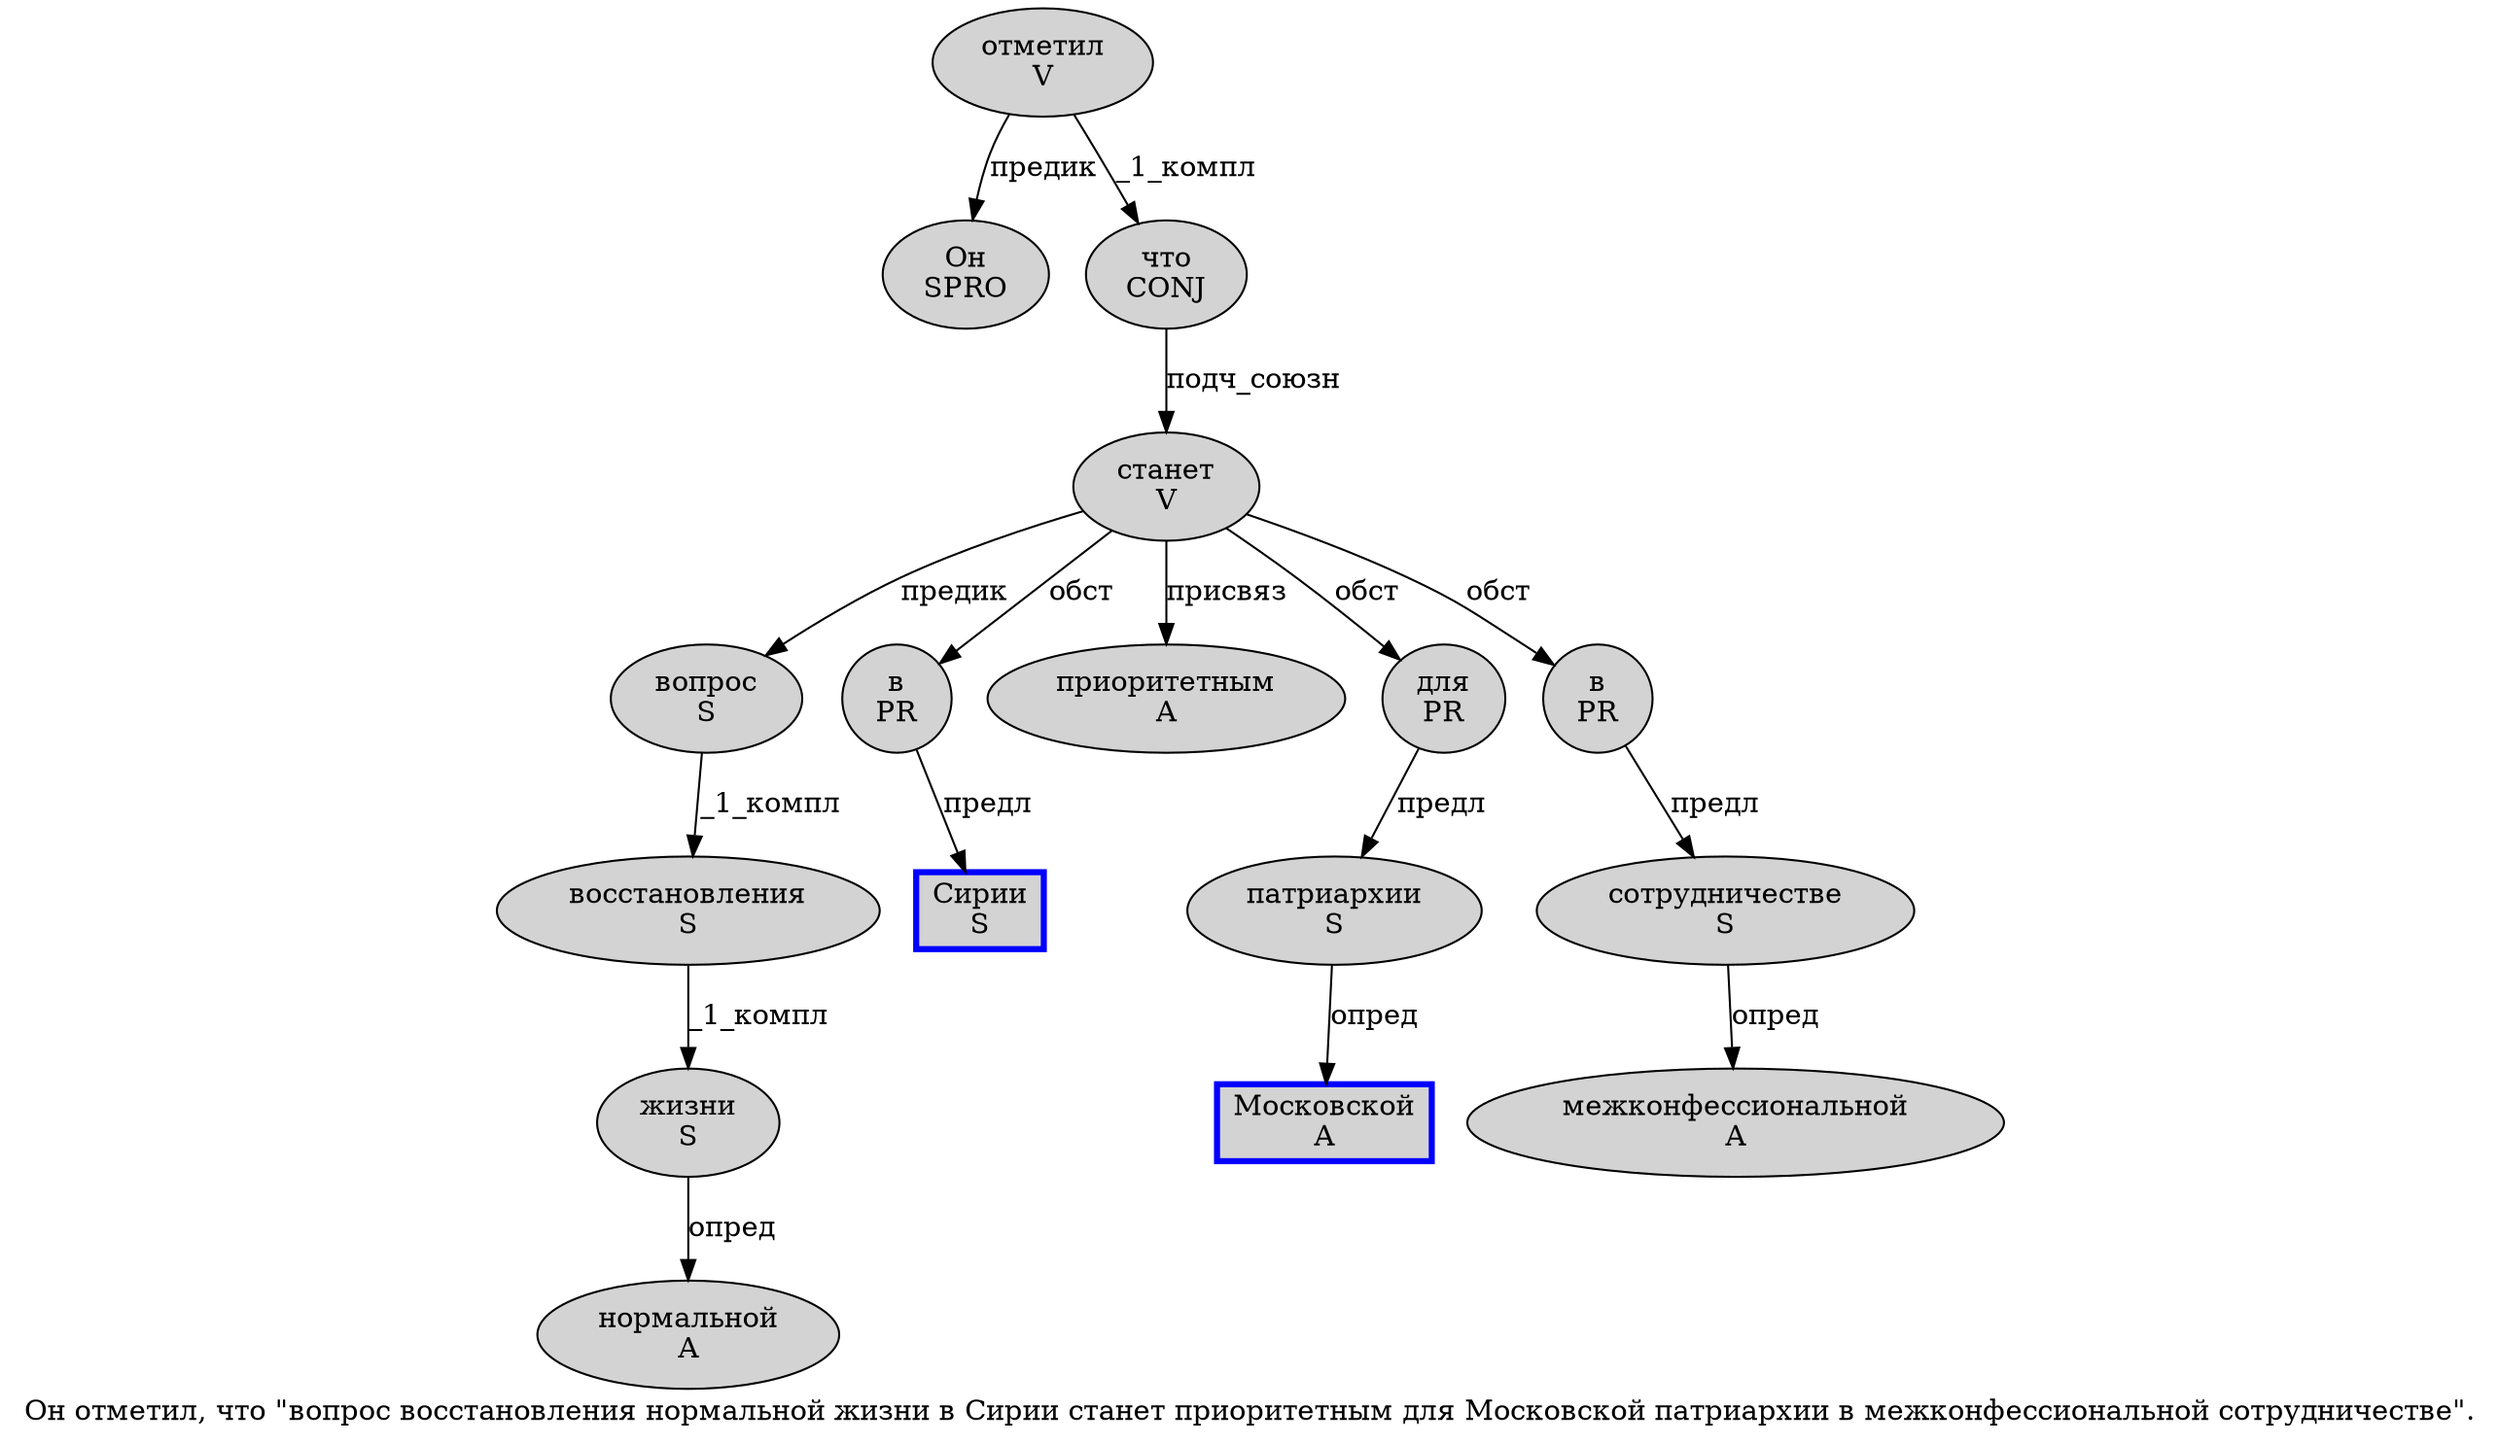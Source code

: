 digraph SENTENCE_492 {
	graph [label="Он отметил, что \"вопрос восстановления нормальной жизни в Сирии станет приоритетным для Московской патриархии в межконфессиональной сотрудничестве\"."]
	node [style=filled]
		0 [label="Он
SPRO" color="" fillcolor=lightgray penwidth=1 shape=ellipse]
		1 [label="отметил
V" color="" fillcolor=lightgray penwidth=1 shape=ellipse]
		3 [label="что
CONJ" color="" fillcolor=lightgray penwidth=1 shape=ellipse]
		5 [label="вопрос
S" color="" fillcolor=lightgray penwidth=1 shape=ellipse]
		6 [label="восстановления
S" color="" fillcolor=lightgray penwidth=1 shape=ellipse]
		7 [label="нормальной
A" color="" fillcolor=lightgray penwidth=1 shape=ellipse]
		8 [label="жизни
S" color="" fillcolor=lightgray penwidth=1 shape=ellipse]
		9 [label="в
PR" color="" fillcolor=lightgray penwidth=1 shape=ellipse]
		10 [label="Сирии
S" color=blue fillcolor=lightgray penwidth=3 shape=box]
		11 [label="станет
V" color="" fillcolor=lightgray penwidth=1 shape=ellipse]
		12 [label="приоритетным
A" color="" fillcolor=lightgray penwidth=1 shape=ellipse]
		13 [label="для
PR" color="" fillcolor=lightgray penwidth=1 shape=ellipse]
		14 [label="Московской
A" color=blue fillcolor=lightgray penwidth=3 shape=box]
		15 [label="патриархии
S" color="" fillcolor=lightgray penwidth=1 shape=ellipse]
		16 [label="в
PR" color="" fillcolor=lightgray penwidth=1 shape=ellipse]
		17 [label="межконфессиональной
A" color="" fillcolor=lightgray penwidth=1 shape=ellipse]
		18 [label="сотрудничестве
S" color="" fillcolor=lightgray penwidth=1 shape=ellipse]
			16 -> 18 [label="предл"]
			15 -> 14 [label="опред"]
			5 -> 6 [label="_1_компл"]
			9 -> 10 [label="предл"]
			1 -> 0 [label="предик"]
			1 -> 3 [label="_1_компл"]
			6 -> 8 [label="_1_компл"]
			3 -> 11 [label="подч_союзн"]
			11 -> 5 [label="предик"]
			11 -> 9 [label="обст"]
			11 -> 12 [label="присвяз"]
			11 -> 13 [label="обст"]
			11 -> 16 [label="обст"]
			8 -> 7 [label="опред"]
			13 -> 15 [label="предл"]
			18 -> 17 [label="опред"]
}